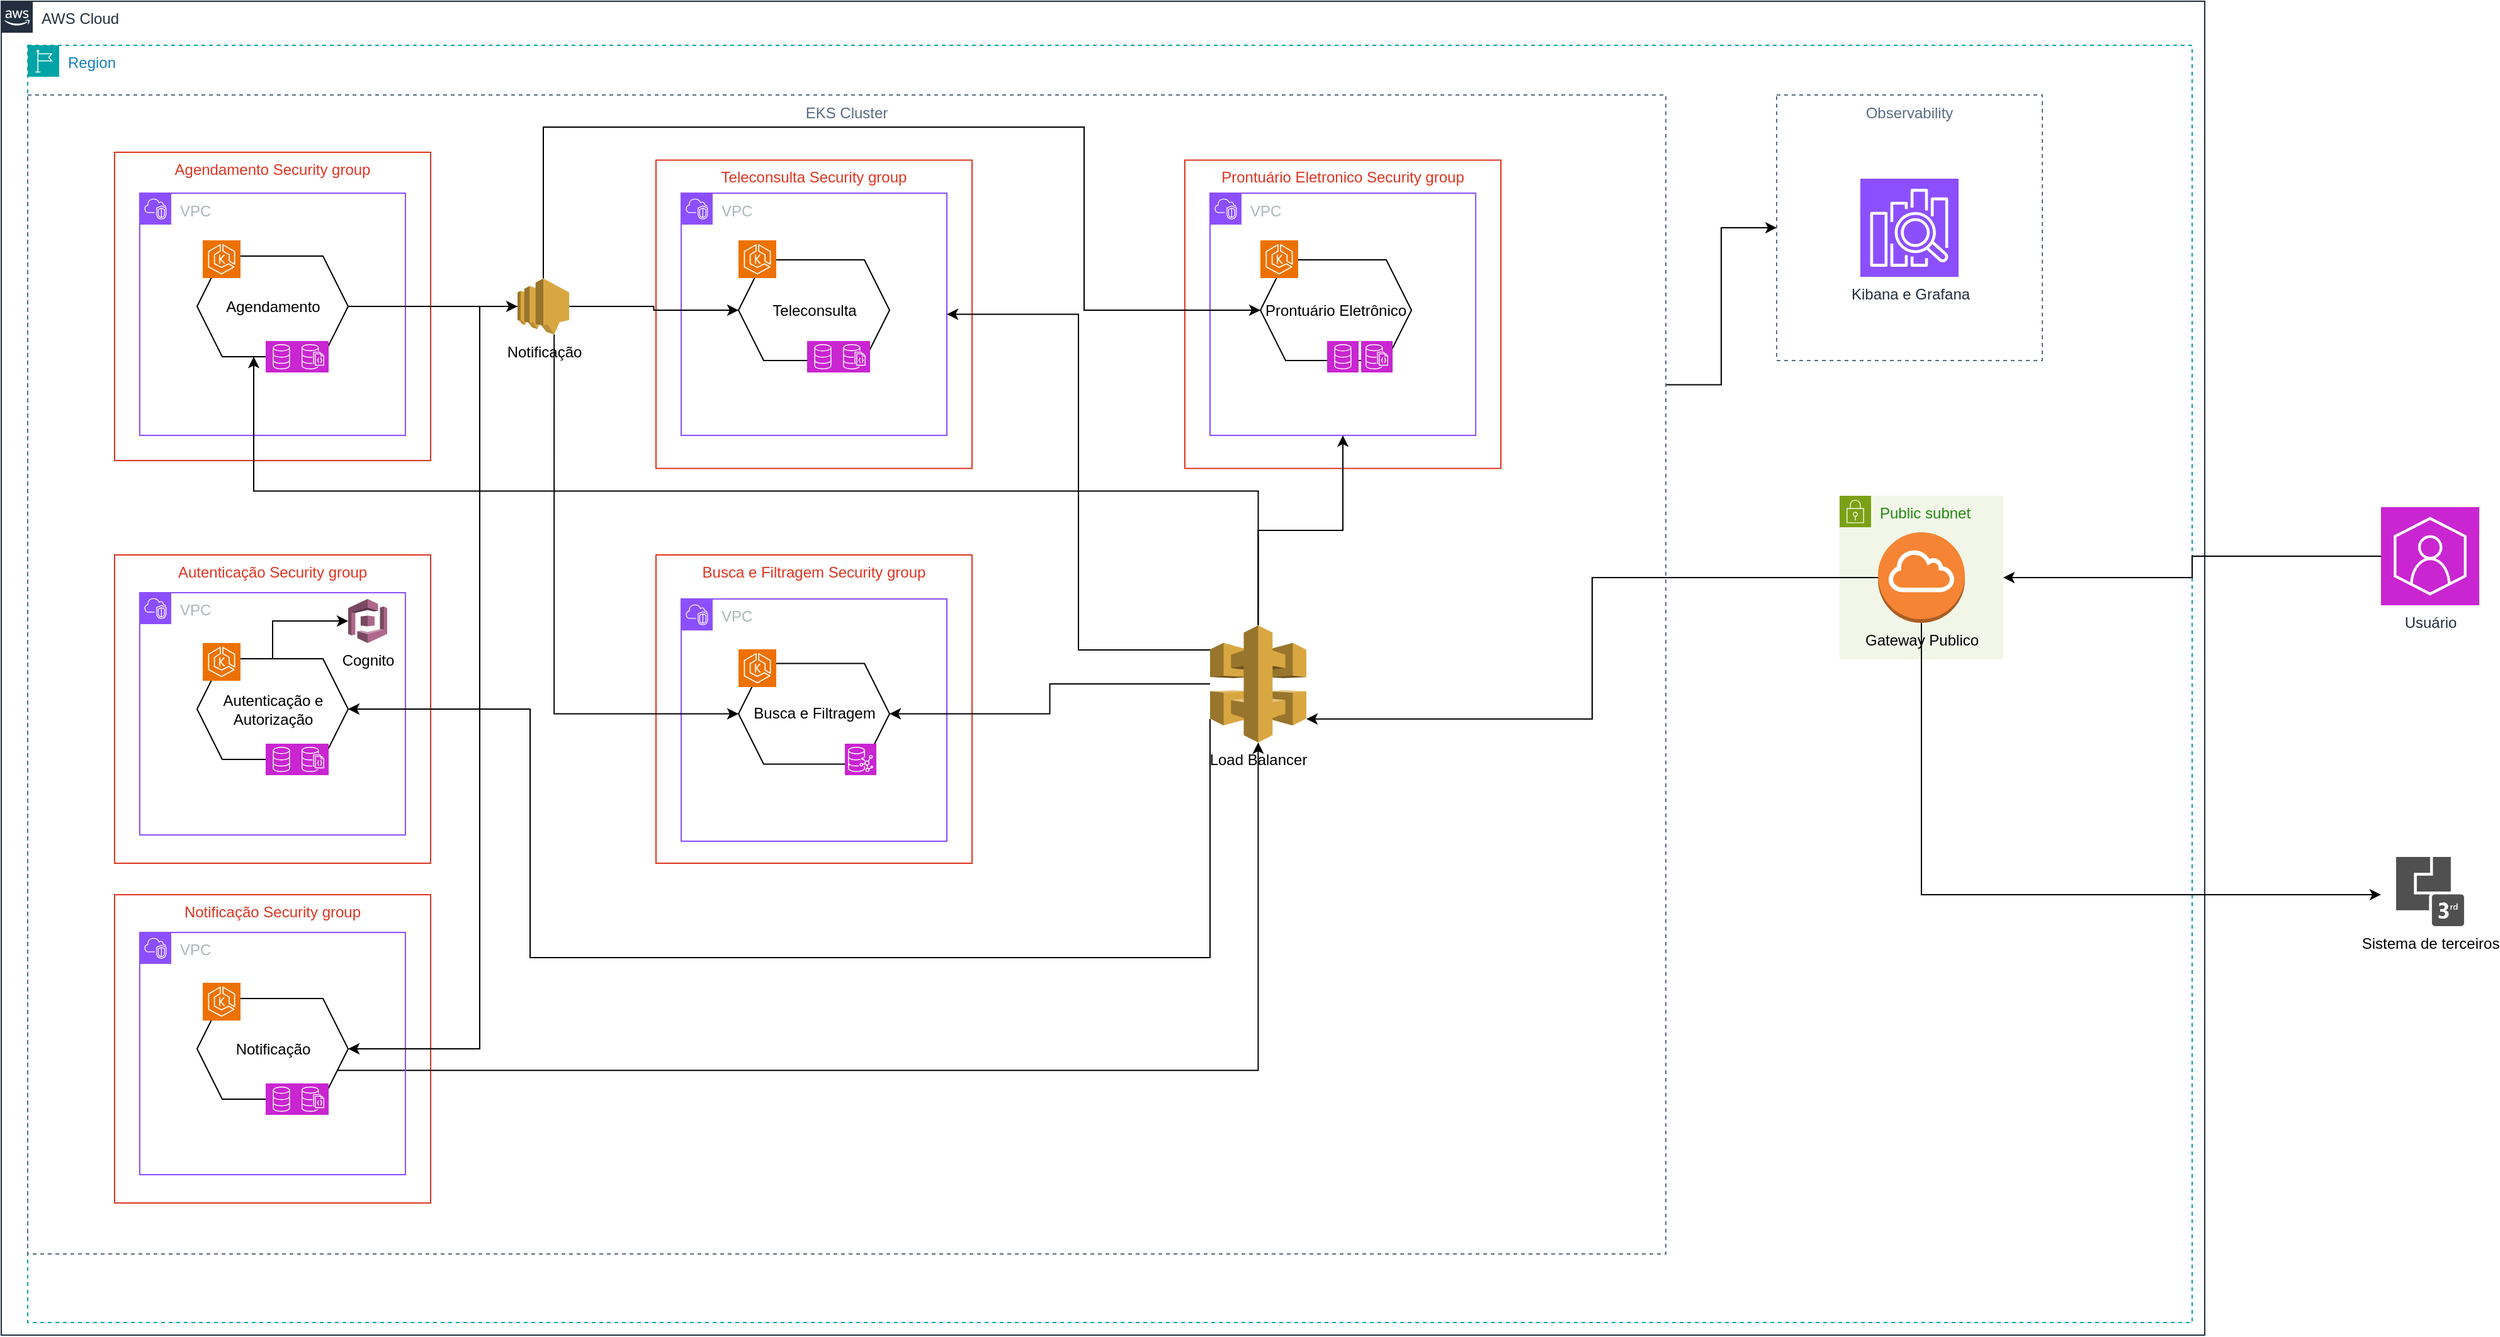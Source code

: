 <mxfile version="24.7.1" type="github">
  <diagram name="Página-1" id="dgDxY93Ykha_-oFBlckw">
    <mxGraphModel dx="1563" dy="1368" grid="1" gridSize="10" guides="1" tooltips="1" connect="1" arrows="1" fold="1" page="1" pageScale="1" pageWidth="827" pageHeight="1169" math="0" shadow="0">
      <root>
        <mxCell id="0" />
        <mxCell id="1" parent="0" />
        <mxCell id="aW0Yu7wro576LPoF7vZJ-10" value="AWS Cloud" style="points=[[0,0],[0.25,0],[0.5,0],[0.75,0],[1,0],[1,0.25],[1,0.5],[1,0.75],[1,1],[0.75,1],[0.5,1],[0.25,1],[0,1],[0,0.75],[0,0.5],[0,0.25]];outlineConnect=0;gradientColor=none;html=1;whiteSpace=wrap;fontSize=12;fontStyle=0;container=1;pointerEvents=0;collapsible=0;recursiveResize=0;shape=mxgraph.aws4.group;grIcon=mxgraph.aws4.group_aws_cloud_alt;strokeColor=#232F3E;fillColor=none;verticalAlign=top;align=left;spacingLeft=30;fontColor=#232F3E;dashed=0;" parent="1" vertex="1">
          <mxGeometry x="1220" y="160" width="1750" height="1060" as="geometry" />
        </mxCell>
        <mxCell id="aW0Yu7wro576LPoF7vZJ-11" value="Region" style="points=[[0,0],[0.25,0],[0.5,0],[0.75,0],[1,0],[1,0.25],[1,0.5],[1,0.75],[1,1],[0.75,1],[0.5,1],[0.25,1],[0,1],[0,0.75],[0,0.5],[0,0.25]];outlineConnect=0;gradientColor=none;html=1;whiteSpace=wrap;fontSize=12;fontStyle=0;container=1;pointerEvents=0;collapsible=0;recursiveResize=0;shape=mxgraph.aws4.group;grIcon=mxgraph.aws4.group_region;strokeColor=#00A4A6;fillColor=none;verticalAlign=top;align=left;spacingLeft=30;fontColor=#147EBA;dashed=1;" parent="aW0Yu7wro576LPoF7vZJ-10" vertex="1">
          <mxGeometry x="21" y="35" width="1719" height="1015" as="geometry" />
        </mxCell>
        <mxCell id="aW0Yu7wro576LPoF7vZJ-15" value="&lt;div&gt;Agendamento Security group&lt;/div&gt;" style="fillColor=none;strokeColor=#DD3522;verticalAlign=top;fontStyle=0;fontColor=#DD3522;whiteSpace=wrap;html=1;" parent="aW0Yu7wro576LPoF7vZJ-11" vertex="1">
          <mxGeometry x="69" y="85" width="251" height="245" as="geometry" />
        </mxCell>
        <mxCell id="aW0Yu7wro576LPoF7vZJ-74" style="edgeStyle=orthogonalEdgeStyle;rounded=0;orthogonalLoop=1;jettySize=auto;html=1;exitX=1;exitY=0.25;exitDx=0;exitDy=0;" parent="aW0Yu7wro576LPoF7vZJ-11" source="aW0Yu7wro576LPoF7vZJ-18" target="aW0Yu7wro576LPoF7vZJ-51" edge="1">
          <mxGeometry relative="1" as="geometry" />
        </mxCell>
        <mxCell id="aW0Yu7wro576LPoF7vZJ-18" value="EKS Cluster" style="fillColor=none;strokeColor=#5A6C86;dashed=1;verticalAlign=top;fontStyle=0;fontColor=#5A6C86;whiteSpace=wrap;html=1;" parent="aW0Yu7wro576LPoF7vZJ-11" vertex="1">
          <mxGeometry y="39.5" width="1301" height="921" as="geometry" />
        </mxCell>
        <mxCell id="aW0Yu7wro576LPoF7vZJ-53" value="VPC" style="points=[[0,0],[0.25,0],[0.5,0],[0.75,0],[1,0],[1,0.25],[1,0.5],[1,0.75],[1,1],[0.75,1],[0.5,1],[0.25,1],[0,1],[0,0.75],[0,0.5],[0,0.25]];outlineConnect=0;gradientColor=none;html=1;whiteSpace=wrap;fontSize=12;fontStyle=0;container=1;pointerEvents=0;collapsible=0;recursiveResize=0;shape=mxgraph.aws4.group;grIcon=mxgraph.aws4.group_vpc2;strokeColor=#8C4FFF;fillColor=none;verticalAlign=top;align=left;spacingLeft=30;fontColor=#AAB7B8;dashed=0;" parent="aW0Yu7wro576LPoF7vZJ-11" vertex="1">
          <mxGeometry x="89" y="117.5" width="211" height="192.5" as="geometry" />
        </mxCell>
        <mxCell id="aW0Yu7wro576LPoF7vZJ-33" value="&lt;div&gt;Prontuário Eletronico Security group&lt;/div&gt;" style="fillColor=none;strokeColor=#DD3522;verticalAlign=top;fontStyle=0;fontColor=#DD3522;whiteSpace=wrap;html=1;" parent="aW0Yu7wro576LPoF7vZJ-11" vertex="1">
          <mxGeometry x="919" y="91.25" width="251" height="245" as="geometry" />
        </mxCell>
        <mxCell id="aW0Yu7wro576LPoF7vZJ-67" style="edgeStyle=orthogonalEdgeStyle;rounded=0;orthogonalLoop=1;jettySize=auto;html=1;exitX=1;exitY=0.5;exitDx=0;exitDy=0;" parent="aW0Yu7wro576LPoF7vZJ-11" source="awlY_hI1gOcpouPYvgw0-3" target="aW0Yu7wro576LPoF7vZJ-66" edge="1">
          <mxGeometry relative="1" as="geometry" />
        </mxCell>
        <mxCell id="awlY_hI1gOcpouPYvgw0-3" value="Agendamento" style="shape=hexagon;perimeter=hexagonPerimeter2;whiteSpace=wrap;html=1;fixedSize=1;" parent="aW0Yu7wro576LPoF7vZJ-11" vertex="1">
          <mxGeometry x="134.5" y="167.5" width="120" height="80" as="geometry" />
        </mxCell>
        <mxCell id="aW0Yu7wro576LPoF7vZJ-16" value="" style="sketch=0;points=[[0,0,0],[0.25,0,0],[0.5,0,0],[0.75,0,0],[1,0,0],[0,1,0],[0.25,1,0],[0.5,1,0],[0.75,1,0],[1,1,0],[0,0.25,0],[0,0.5,0],[0,0.75,0],[1,0.25,0],[1,0.5,0],[1,0.75,0]];outlineConnect=0;fontColor=#232F3E;fillColor=#ED7100;strokeColor=#ffffff;dashed=0;verticalLabelPosition=bottom;verticalAlign=top;align=center;html=1;fontSize=12;fontStyle=0;aspect=fixed;shape=mxgraph.aws4.resourceIcon;resIcon=mxgraph.aws4.eks;" parent="aW0Yu7wro576LPoF7vZJ-11" vertex="1">
          <mxGeometry x="139" y="155" width="30" height="30" as="geometry" />
        </mxCell>
        <mxCell id="aW0Yu7wro576LPoF7vZJ-26" value="" style="sketch=0;points=[[0,0,0],[0.25,0,0],[0.5,0,0],[0.75,0,0],[1,0,0],[0,1,0],[0.25,1,0],[0.5,1,0],[0.75,1,0],[1,1,0],[0,0.25,0],[0,0.5,0],[0,0.75,0],[1,0.25,0],[1,0.5,0],[1,0.75,0]];outlineConnect=0;fontColor=#232F3E;fillColor=#C925D1;strokeColor=#ffffff;dashed=0;verticalLabelPosition=bottom;verticalAlign=top;align=center;html=1;fontSize=12;fontStyle=0;aspect=fixed;shape=mxgraph.aws4.resourceIcon;resIcon=mxgraph.aws4.documentdb_with_mongodb_compatibility;" parent="aW0Yu7wro576LPoF7vZJ-11" vertex="1">
          <mxGeometry x="214" y="235" width="25" height="25" as="geometry" />
        </mxCell>
        <mxCell id="aW0Yu7wro576LPoF7vZJ-24" value="" style="sketch=0;points=[[0,0,0],[0.25,0,0],[0.5,0,0],[0.75,0,0],[1,0,0],[0,1,0],[0.25,1,0],[0.5,1,0],[0.75,1,0],[1,1,0],[0,0.25,0],[0,0.5,0],[0,0.75,0],[1,0.25,0],[1,0.5,0],[1,0.75,0]];outlineConnect=0;fontColor=#232F3E;fillColor=#C925D1;strokeColor=#ffffff;dashed=0;verticalLabelPosition=bottom;verticalAlign=top;align=center;html=1;fontSize=12;fontStyle=0;aspect=fixed;shape=mxgraph.aws4.resourceIcon;resIcon=mxgraph.aws4.database;" parent="aW0Yu7wro576LPoF7vZJ-11" vertex="1">
          <mxGeometry x="189" y="235" width="25" height="25" as="geometry" />
        </mxCell>
        <mxCell id="aW0Yu7wro576LPoF7vZJ-28" value="&lt;div&gt;Teleconsulta Security group&lt;/div&gt;" style="fillColor=none;strokeColor=#DD3522;verticalAlign=top;fontStyle=0;fontColor=#DD3522;whiteSpace=wrap;html=1;" parent="aW0Yu7wro576LPoF7vZJ-11" vertex="1">
          <mxGeometry x="499" y="91.25" width="251" height="245" as="geometry" />
        </mxCell>
        <mxCell id="aW0Yu7wro576LPoF7vZJ-37" value="&lt;div&gt;Autenticação Security group&lt;/div&gt;" style="fillColor=none;strokeColor=#DD3522;verticalAlign=top;fontStyle=0;fontColor=#DD3522;whiteSpace=wrap;html=1;" parent="aW0Yu7wro576LPoF7vZJ-11" vertex="1">
          <mxGeometry x="69" y="405" width="251" height="245" as="geometry" />
        </mxCell>
        <mxCell id="aW0Yu7wro576LPoF7vZJ-2" value="Autenticação e Autorização" style="shape=hexagon;perimeter=hexagonPerimeter2;whiteSpace=wrap;html=1;fixedSize=1;" parent="aW0Yu7wro576LPoF7vZJ-11" vertex="1">
          <mxGeometry x="134.5" y="487.5" width="120" height="80" as="geometry" />
        </mxCell>
        <mxCell id="aW0Yu7wro576LPoF7vZJ-38" value="&lt;div&gt;Busca e Filtragem Security group&lt;/div&gt;" style="fillColor=none;strokeColor=#DD3522;verticalAlign=top;fontStyle=0;fontColor=#DD3522;whiteSpace=wrap;html=1;" parent="aW0Yu7wro576LPoF7vZJ-11" vertex="1">
          <mxGeometry x="499" y="405" width="251" height="245" as="geometry" />
        </mxCell>
        <mxCell id="aW0Yu7wro576LPoF7vZJ-3" value="Busca e Filtragem" style="shape=hexagon;perimeter=hexagonPerimeter2;whiteSpace=wrap;html=1;fixedSize=1;" parent="aW0Yu7wro576LPoF7vZJ-11" vertex="1">
          <mxGeometry x="564.5" y="491.25" width="120" height="80" as="geometry" />
        </mxCell>
        <mxCell id="aW0Yu7wro576LPoF7vZJ-39" value="" style="sketch=0;points=[[0,0,0],[0.25,0,0],[0.5,0,0],[0.75,0,0],[1,0,0],[0,1,0],[0.25,1,0],[0.5,1,0],[0.75,1,0],[1,1,0],[0,0.25,0],[0,0.5,0],[0,0.75,0],[1,0.25,0],[1,0.5,0],[1,0.75,0]];outlineConnect=0;fontColor=#232F3E;fillColor=#ED7100;strokeColor=#ffffff;dashed=0;verticalLabelPosition=bottom;verticalAlign=top;align=center;html=1;fontSize=12;fontStyle=0;aspect=fixed;shape=mxgraph.aws4.resourceIcon;resIcon=mxgraph.aws4.eks;" parent="aW0Yu7wro576LPoF7vZJ-11" vertex="1">
          <mxGeometry x="139" y="475" width="30" height="30" as="geometry" />
        </mxCell>
        <mxCell id="aW0Yu7wro576LPoF7vZJ-40" value="" style="sketch=0;points=[[0,0,0],[0.25,0,0],[0.5,0,0],[0.75,0,0],[1,0,0],[0,1,0],[0.25,1,0],[0.5,1,0],[0.75,1,0],[1,1,0],[0,0.25,0],[0,0.5,0],[0,0.75,0],[1,0.25,0],[1,0.5,0],[1,0.75,0]];outlineConnect=0;fontColor=#232F3E;fillColor=#C925D1;strokeColor=#ffffff;dashed=0;verticalLabelPosition=bottom;verticalAlign=top;align=center;html=1;fontSize=12;fontStyle=0;aspect=fixed;shape=mxgraph.aws4.resourceIcon;resIcon=mxgraph.aws4.database;" parent="aW0Yu7wro576LPoF7vZJ-11" vertex="1">
          <mxGeometry x="189" y="555" width="25" height="25" as="geometry" />
        </mxCell>
        <mxCell id="aW0Yu7wro576LPoF7vZJ-41" value="" style="sketch=0;points=[[0,0,0],[0.25,0,0],[0.5,0,0],[0.75,0,0],[1,0,0],[0,1,0],[0.25,1,0],[0.5,1,0],[0.75,1,0],[1,1,0],[0,0.25,0],[0,0.5,0],[0,0.75,0],[1,0.25,0],[1,0.5,0],[1,0.75,0]];outlineConnect=0;fontColor=#232F3E;fillColor=#C925D1;strokeColor=#ffffff;dashed=0;verticalLabelPosition=bottom;verticalAlign=top;align=center;html=1;fontSize=12;fontStyle=0;aspect=fixed;shape=mxgraph.aws4.resourceIcon;resIcon=mxgraph.aws4.documentdb_with_mongodb_compatibility;" parent="aW0Yu7wro576LPoF7vZJ-11" vertex="1">
          <mxGeometry x="214" y="555" width="25" height="25" as="geometry" />
        </mxCell>
        <mxCell id="aW0Yu7wro576LPoF7vZJ-46" value="&lt;div&gt;Notificação Security group&lt;/div&gt;" style="fillColor=none;strokeColor=#DD3522;verticalAlign=top;fontStyle=0;fontColor=#DD3522;whiteSpace=wrap;html=1;" parent="aW0Yu7wro576LPoF7vZJ-11" vertex="1">
          <mxGeometry x="69" y="675" width="251" height="245" as="geometry" />
        </mxCell>
        <mxCell id="aW0Yu7wro576LPoF7vZJ-86" style="edgeStyle=orthogonalEdgeStyle;rounded=0;orthogonalLoop=1;jettySize=auto;html=1;exitX=1;exitY=0.75;exitDx=0;exitDy=0;" parent="aW0Yu7wro576LPoF7vZJ-11" source="aW0Yu7wro576LPoF7vZJ-6" target="aW0Yu7wro576LPoF7vZJ-75" edge="1">
          <mxGeometry relative="1" as="geometry" />
        </mxCell>
        <mxCell id="aW0Yu7wro576LPoF7vZJ-6" value="Notificação" style="shape=hexagon;perimeter=hexagonPerimeter2;whiteSpace=wrap;html=1;fixedSize=1;" parent="aW0Yu7wro576LPoF7vZJ-11" vertex="1">
          <mxGeometry x="134.5" y="757.5" width="120" height="80" as="geometry" />
        </mxCell>
        <mxCell id="aW0Yu7wro576LPoF7vZJ-47" value="" style="sketch=0;points=[[0,0,0],[0.25,0,0],[0.5,0,0],[0.75,0,0],[1,0,0],[0,1,0],[0.25,1,0],[0.5,1,0],[0.75,1,0],[1,1,0],[0,0.25,0],[0,0.5,0],[0,0.75,0],[1,0.25,0],[1,0.5,0],[1,0.75,0]];outlineConnect=0;fontColor=#232F3E;fillColor=#ED7100;strokeColor=#ffffff;dashed=0;verticalLabelPosition=bottom;verticalAlign=top;align=center;html=1;fontSize=12;fontStyle=0;aspect=fixed;shape=mxgraph.aws4.resourceIcon;resIcon=mxgraph.aws4.eks;" parent="aW0Yu7wro576LPoF7vZJ-11" vertex="1">
          <mxGeometry x="139" y="745" width="30" height="30" as="geometry" />
        </mxCell>
        <mxCell id="aW0Yu7wro576LPoF7vZJ-48" value="" style="sketch=0;points=[[0,0,0],[0.25,0,0],[0.5,0,0],[0.75,0,0],[1,0,0],[0,1,0],[0.25,1,0],[0.5,1,0],[0.75,1,0],[1,1,0],[0,0.25,0],[0,0.5,0],[0,0.75,0],[1,0.25,0],[1,0.5,0],[1,0.75,0]];outlineConnect=0;fontColor=#232F3E;fillColor=#C925D1;strokeColor=#ffffff;dashed=0;verticalLabelPosition=bottom;verticalAlign=top;align=center;html=1;fontSize=12;fontStyle=0;aspect=fixed;shape=mxgraph.aws4.resourceIcon;resIcon=mxgraph.aws4.database;" parent="aW0Yu7wro576LPoF7vZJ-11" vertex="1">
          <mxGeometry x="189" y="825" width="25" height="25" as="geometry" />
        </mxCell>
        <mxCell id="aW0Yu7wro576LPoF7vZJ-49" value="" style="sketch=0;points=[[0,0,0],[0.25,0,0],[0.5,0,0],[0.75,0,0],[1,0,0],[0,1,0],[0.25,1,0],[0.5,1,0],[0.75,1,0],[1,1,0],[0,0.25,0],[0,0.5,0],[0,0.75,0],[1,0.25,0],[1,0.5,0],[1,0.75,0]];outlineConnect=0;fontColor=#232F3E;fillColor=#C925D1;strokeColor=#ffffff;dashed=0;verticalLabelPosition=bottom;verticalAlign=top;align=center;html=1;fontSize=12;fontStyle=0;aspect=fixed;shape=mxgraph.aws4.resourceIcon;resIcon=mxgraph.aws4.documentdb_with_mongodb_compatibility;" parent="aW0Yu7wro576LPoF7vZJ-11" vertex="1">
          <mxGeometry x="214" y="825" width="25" height="25" as="geometry" />
        </mxCell>
        <mxCell id="aW0Yu7wro576LPoF7vZJ-51" value="Observability" style="fillColor=none;strokeColor=#5A6C86;dashed=1;verticalAlign=top;fontStyle=0;fontColor=#5A6C86;whiteSpace=wrap;html=1;" parent="aW0Yu7wro576LPoF7vZJ-11" vertex="1">
          <mxGeometry x="1389" y="39.5" width="211" height="211" as="geometry" />
        </mxCell>
        <mxCell id="aW0Yu7wro576LPoF7vZJ-52" value="Kibana e Grafana" style="sketch=0;points=[[0,0,0],[0.25,0,0],[0.5,0,0],[0.75,0,0],[1,0,0],[0,1,0],[0.25,1,0],[0.5,1,0],[0.75,1,0],[1,1,0],[0,0.25,0],[0,0.5,0],[0,0.75,0],[1,0.25,0],[1,0.5,0],[1,0.75,0]];outlineConnect=0;fontColor=#232F3E;fillColor=#8C4FFF;strokeColor=#ffffff;dashed=0;verticalLabelPosition=bottom;verticalAlign=top;align=center;html=1;fontSize=12;fontStyle=0;aspect=fixed;shape=mxgraph.aws4.resourceIcon;resIcon=mxgraph.aws4.elasticsearch_service;" parent="aW0Yu7wro576LPoF7vZJ-11" vertex="1">
          <mxGeometry x="1455.5" y="106" width="78" height="78" as="geometry" />
        </mxCell>
        <mxCell id="aW0Yu7wro576LPoF7vZJ-54" value="VPC" style="points=[[0,0],[0.25,0],[0.5,0],[0.75,0],[1,0],[1,0.25],[1,0.5],[1,0.75],[1,1],[0.75,1],[0.5,1],[0.25,1],[0,1],[0,0.75],[0,0.5],[0,0.25]];outlineConnect=0;gradientColor=none;html=1;whiteSpace=wrap;fontSize=12;fontStyle=0;container=1;pointerEvents=0;collapsible=0;recursiveResize=0;shape=mxgraph.aws4.group;grIcon=mxgraph.aws4.group_vpc2;strokeColor=#8C4FFF;fillColor=none;verticalAlign=top;align=left;spacingLeft=30;fontColor=#AAB7B8;dashed=0;" parent="aW0Yu7wro576LPoF7vZJ-11" vertex="1">
          <mxGeometry x="519" y="117.5" width="211" height="192.5" as="geometry" />
        </mxCell>
        <mxCell id="awlY_hI1gOcpouPYvgw0-4" value="Teleconsulta" style="shape=hexagon;perimeter=hexagonPerimeter2;whiteSpace=wrap;html=1;fixedSize=1;" parent="aW0Yu7wro576LPoF7vZJ-54" vertex="1">
          <mxGeometry x="45.5" y="53" width="120" height="80" as="geometry" />
        </mxCell>
        <mxCell id="aW0Yu7wro576LPoF7vZJ-31" value="" style="sketch=0;points=[[0,0,0],[0.25,0,0],[0.5,0,0],[0.75,0,0],[1,0,0],[0,1,0],[0.25,1,0],[0.5,1,0],[0.75,1,0],[1,1,0],[0,0.25,0],[0,0.5,0],[0,0.75,0],[1,0.25,0],[1,0.5,0],[1,0.75,0]];outlineConnect=0;fontColor=#232F3E;fillColor=#C925D1;strokeColor=#ffffff;dashed=0;verticalLabelPosition=bottom;verticalAlign=top;align=center;html=1;fontSize=12;fontStyle=0;aspect=fixed;shape=mxgraph.aws4.resourceIcon;resIcon=mxgraph.aws4.database;" parent="aW0Yu7wro576LPoF7vZJ-54" vertex="1">
          <mxGeometry x="100" y="117.5" width="25" height="25" as="geometry" />
        </mxCell>
        <mxCell id="aW0Yu7wro576LPoF7vZJ-32" value="" style="sketch=0;points=[[0,0,0],[0.25,0,0],[0.5,0,0],[0.75,0,0],[1,0,0],[0,1,0],[0.25,1,0],[0.5,1,0],[0.75,1,0],[1,1,0],[0,0.25,0],[0,0.5,0],[0,0.75,0],[1,0.25,0],[1,0.5,0],[1,0.75,0]];outlineConnect=0;fontColor=#232F3E;fillColor=#C925D1;strokeColor=#ffffff;dashed=0;verticalLabelPosition=bottom;verticalAlign=top;align=center;html=1;fontSize=12;fontStyle=0;aspect=fixed;shape=mxgraph.aws4.resourceIcon;resIcon=mxgraph.aws4.documentdb_with_mongodb_compatibility;" parent="aW0Yu7wro576LPoF7vZJ-54" vertex="1">
          <mxGeometry x="125" y="117.5" width="25" height="25" as="geometry" />
        </mxCell>
        <mxCell id="aW0Yu7wro576LPoF7vZJ-29" value="" style="sketch=0;points=[[0,0,0],[0.25,0,0],[0.5,0,0],[0.75,0,0],[1,0,0],[0,1,0],[0.25,1,0],[0.5,1,0],[0.75,1,0],[1,1,0],[0,0.25,0],[0,0.5,0],[0,0.75,0],[1,0.25,0],[1,0.5,0],[1,0.75,0]];outlineConnect=0;fontColor=#232F3E;fillColor=#ED7100;strokeColor=#ffffff;dashed=0;verticalLabelPosition=bottom;verticalAlign=top;align=center;html=1;fontSize=12;fontStyle=0;aspect=fixed;shape=mxgraph.aws4.resourceIcon;resIcon=mxgraph.aws4.eks;" parent="aW0Yu7wro576LPoF7vZJ-54" vertex="1">
          <mxGeometry x="45.5" y="37.5" width="30" height="30" as="geometry" />
        </mxCell>
        <mxCell id="aW0Yu7wro576LPoF7vZJ-55" value="VPC" style="points=[[0,0],[0.25,0],[0.5,0],[0.75,0],[1,0],[1,0.25],[1,0.5],[1,0.75],[1,1],[0.75,1],[0.5,1],[0.25,1],[0,1],[0,0.75],[0,0.5],[0,0.25]];outlineConnect=0;gradientColor=none;html=1;whiteSpace=wrap;fontSize=12;fontStyle=0;container=1;pointerEvents=0;collapsible=0;recursiveResize=0;shape=mxgraph.aws4.group;grIcon=mxgraph.aws4.group_vpc2;strokeColor=#8C4FFF;fillColor=none;verticalAlign=top;align=left;spacingLeft=30;fontColor=#AAB7B8;dashed=0;" parent="aW0Yu7wro576LPoF7vZJ-11" vertex="1">
          <mxGeometry x="939" y="117.5" width="211" height="192.5" as="geometry" />
        </mxCell>
        <mxCell id="awlY_hI1gOcpouPYvgw0-5" value="Prontuário Eletrônico" style="shape=hexagon;perimeter=hexagonPerimeter2;whiteSpace=wrap;html=1;fixedSize=1;" parent="aW0Yu7wro576LPoF7vZJ-55" vertex="1">
          <mxGeometry x="40" y="53" width="120" height="80" as="geometry" />
        </mxCell>
        <mxCell id="aW0Yu7wro576LPoF7vZJ-34" value="" style="sketch=0;points=[[0,0,0],[0.25,0,0],[0.5,0,0],[0.75,0,0],[1,0,0],[0,1,0],[0.25,1,0],[0.5,1,0],[0.75,1,0],[1,1,0],[0,0.25,0],[0,0.5,0],[0,0.75,0],[1,0.25,0],[1,0.5,0],[1,0.75,0]];outlineConnect=0;fontColor=#232F3E;fillColor=#ED7100;strokeColor=#ffffff;dashed=0;verticalLabelPosition=bottom;verticalAlign=top;align=center;html=1;fontSize=12;fontStyle=0;aspect=fixed;shape=mxgraph.aws4.resourceIcon;resIcon=mxgraph.aws4.eks;" parent="aW0Yu7wro576LPoF7vZJ-55" vertex="1">
          <mxGeometry x="40" y="37.5" width="30" height="30" as="geometry" />
        </mxCell>
        <mxCell id="aW0Yu7wro576LPoF7vZJ-56" value="VPC" style="points=[[0,0],[0.25,0],[0.5,0],[0.75,0],[1,0],[1,0.25],[1,0.5],[1,0.75],[1,1],[0.75,1],[0.5,1],[0.25,1],[0,1],[0,0.75],[0,0.5],[0,0.25]];outlineConnect=0;gradientColor=none;html=1;whiteSpace=wrap;fontSize=12;fontStyle=0;container=1;pointerEvents=0;collapsible=0;recursiveResize=0;shape=mxgraph.aws4.group;grIcon=mxgraph.aws4.group_vpc2;strokeColor=#8C4FFF;fillColor=none;verticalAlign=top;align=left;spacingLeft=30;fontColor=#AAB7B8;dashed=0;" parent="aW0Yu7wro576LPoF7vZJ-11" vertex="1">
          <mxGeometry x="89" y="435" width="211" height="192.5" as="geometry" />
        </mxCell>
        <mxCell id="aW0Yu7wro576LPoF7vZJ-57" value="VPC" style="points=[[0,0],[0.25,0],[0.5,0],[0.75,0],[1,0],[1,0.25],[1,0.5],[1,0.75],[1,1],[0.75,1],[0.5,1],[0.25,1],[0,1],[0,0.75],[0,0.5],[0,0.25]];outlineConnect=0;gradientColor=none;html=1;whiteSpace=wrap;fontSize=12;fontStyle=0;container=1;pointerEvents=0;collapsible=0;recursiveResize=0;shape=mxgraph.aws4.group;grIcon=mxgraph.aws4.group_vpc2;strokeColor=#8C4FFF;fillColor=none;verticalAlign=top;align=left;spacingLeft=30;fontColor=#AAB7B8;dashed=0;" parent="aW0Yu7wro576LPoF7vZJ-11" vertex="1">
          <mxGeometry x="519" y="440" width="211" height="192.5" as="geometry" />
        </mxCell>
        <mxCell id="aW0Yu7wro576LPoF7vZJ-43" value="" style="sketch=0;points=[[0,0,0],[0.25,0,0],[0.5,0,0],[0.75,0,0],[1,0,0],[0,1,0],[0.25,1,0],[0.5,1,0],[0.75,1,0],[1,1,0],[0,0.25,0],[0,0.5,0],[0,0.75,0],[1,0.25,0],[1,0.5,0],[1,0.75,0]];outlineConnect=0;fontColor=#232F3E;fillColor=#ED7100;strokeColor=#ffffff;dashed=0;verticalLabelPosition=bottom;verticalAlign=top;align=center;html=1;fontSize=12;fontStyle=0;aspect=fixed;shape=mxgraph.aws4.resourceIcon;resIcon=mxgraph.aws4.eks;" parent="aW0Yu7wro576LPoF7vZJ-57" vertex="1">
          <mxGeometry x="45.5" y="40" width="30" height="30" as="geometry" />
        </mxCell>
        <mxCell id="aW0Yu7wro576LPoF7vZJ-50" value="" style="sketch=0;points=[[0,0,0],[0.25,0,0],[0.5,0,0],[0.75,0,0],[1,0,0],[0,1,0],[0.25,1,0],[0.5,1,0],[0.75,1,0],[1,1,0],[0,0.25,0],[0,0.5,0],[0,0.75,0],[1,0.25,0],[1,0.5,0],[1,0.75,0]];outlineConnect=0;fontColor=#232F3E;fillColor=#C925D1;strokeColor=#ffffff;dashed=0;verticalLabelPosition=bottom;verticalAlign=top;align=center;html=1;fontSize=12;fontStyle=0;aspect=fixed;shape=mxgraph.aws4.resourceIcon;resIcon=mxgraph.aws4.neptune;" parent="aW0Yu7wro576LPoF7vZJ-57" vertex="1">
          <mxGeometry x="130" y="115" width="25" height="25" as="geometry" />
        </mxCell>
        <mxCell id="aW0Yu7wro576LPoF7vZJ-58" value="VPC" style="points=[[0,0],[0.25,0],[0.5,0],[0.75,0],[1,0],[1,0.25],[1,0.5],[1,0.75],[1,1],[0.75,1],[0.5,1],[0.25,1],[0,1],[0,0.75],[0,0.5],[0,0.25]];outlineConnect=0;gradientColor=none;html=1;whiteSpace=wrap;fontSize=12;fontStyle=0;container=1;pointerEvents=0;collapsible=0;recursiveResize=0;shape=mxgraph.aws4.group;grIcon=mxgraph.aws4.group_vpc2;strokeColor=#8C4FFF;fillColor=none;verticalAlign=top;align=left;spacingLeft=30;fontColor=#AAB7B8;dashed=0;" parent="aW0Yu7wro576LPoF7vZJ-11" vertex="1">
          <mxGeometry x="89" y="705" width="211" height="192.5" as="geometry" />
        </mxCell>
        <mxCell id="aW0Yu7wro576LPoF7vZJ-60" value="Cognito" style="outlineConnect=0;dashed=0;verticalLabelPosition=bottom;verticalAlign=top;align=center;html=1;shape=mxgraph.aws3.cognito;fillColor=#AD688B;gradientColor=none;" parent="aW0Yu7wro576LPoF7vZJ-11" vertex="1">
          <mxGeometry x="254.5" y="440" width="31" height="35" as="geometry" />
        </mxCell>
        <mxCell id="aW0Yu7wro576LPoF7vZJ-63" style="edgeStyle=orthogonalEdgeStyle;rounded=0;orthogonalLoop=1;jettySize=auto;html=1;exitX=0.5;exitY=0;exitDx=0;exitDy=0;entryX=0;entryY=0.5;entryDx=0;entryDy=0;entryPerimeter=0;" parent="aW0Yu7wro576LPoF7vZJ-11" source="aW0Yu7wro576LPoF7vZJ-2" target="aW0Yu7wro576LPoF7vZJ-60" edge="1">
          <mxGeometry relative="1" as="geometry" />
        </mxCell>
        <mxCell id="aW0Yu7wro576LPoF7vZJ-36" value="" style="sketch=0;points=[[0,0,0],[0.25,0,0],[0.5,0,0],[0.75,0,0],[1,0,0],[0,1,0],[0.25,1,0],[0.5,1,0],[0.75,1,0],[1,1,0],[0,0.25,0],[0,0.5,0],[0,0.75,0],[1,0.25,0],[1,0.5,0],[1,0.75,0]];outlineConnect=0;fontColor=#232F3E;fillColor=#C925D1;strokeColor=#ffffff;dashed=0;verticalLabelPosition=bottom;verticalAlign=top;align=center;html=1;fontSize=12;fontStyle=0;aspect=fixed;shape=mxgraph.aws4.resourceIcon;resIcon=mxgraph.aws4.documentdb_with_mongodb_compatibility;" parent="aW0Yu7wro576LPoF7vZJ-11" vertex="1">
          <mxGeometry x="1059" y="235" width="25" height="25" as="geometry" />
        </mxCell>
        <mxCell id="aW0Yu7wro576LPoF7vZJ-35" value="" style="sketch=0;points=[[0,0,0],[0.25,0,0],[0.5,0,0],[0.75,0,0],[1,0,0],[0,1,0],[0.25,1,0],[0.5,1,0],[0.75,1,0],[1,1,0],[0,0.25,0],[0,0.5,0],[0,0.75,0],[1,0.25,0],[1,0.5,0],[1,0.75,0]];outlineConnect=0;fontColor=#232F3E;fillColor=#C925D1;strokeColor=#ffffff;dashed=0;verticalLabelPosition=bottom;verticalAlign=top;align=center;html=1;fontSize=12;fontStyle=0;aspect=fixed;shape=mxgraph.aws4.resourceIcon;resIcon=mxgraph.aws4.database;" parent="aW0Yu7wro576LPoF7vZJ-11" vertex="1">
          <mxGeometry x="1032" y="235" width="25" height="25" as="geometry" />
        </mxCell>
        <mxCell id="aW0Yu7wro576LPoF7vZJ-68" style="edgeStyle=orthogonalEdgeStyle;rounded=0;orthogonalLoop=1;jettySize=auto;html=1;exitX=1;exitY=0.5;exitDx=0;exitDy=0;exitPerimeter=0;entryX=0;entryY=0.5;entryDx=0;entryDy=0;" parent="aW0Yu7wro576LPoF7vZJ-11" source="aW0Yu7wro576LPoF7vZJ-66" target="awlY_hI1gOcpouPYvgw0-4" edge="1">
          <mxGeometry relative="1" as="geometry" />
        </mxCell>
        <mxCell id="aW0Yu7wro576LPoF7vZJ-69" style="edgeStyle=orthogonalEdgeStyle;rounded=0;orthogonalLoop=1;jettySize=auto;html=1;exitX=0.71;exitY=1;exitDx=0;exitDy=0;exitPerimeter=0;entryX=0;entryY=0.5;entryDx=0;entryDy=0;" parent="aW0Yu7wro576LPoF7vZJ-11" source="aW0Yu7wro576LPoF7vZJ-66" target="aW0Yu7wro576LPoF7vZJ-3" edge="1">
          <mxGeometry relative="1" as="geometry" />
        </mxCell>
        <mxCell id="aW0Yu7wro576LPoF7vZJ-70" style="edgeStyle=orthogonalEdgeStyle;rounded=0;orthogonalLoop=1;jettySize=auto;html=1;exitX=0.5;exitY=0;exitDx=0;exitDy=0;exitPerimeter=0;entryX=0;entryY=0.5;entryDx=0;entryDy=0;" parent="aW0Yu7wro576LPoF7vZJ-11" source="aW0Yu7wro576LPoF7vZJ-66" target="awlY_hI1gOcpouPYvgw0-5" edge="1">
          <mxGeometry relative="1" as="geometry">
            <Array as="points">
              <mxPoint x="410" y="65" />
              <mxPoint x="839" y="65" />
              <mxPoint x="839" y="211" />
            </Array>
          </mxGeometry>
        </mxCell>
        <mxCell id="aW0Yu7wro576LPoF7vZJ-81" style="edgeStyle=orthogonalEdgeStyle;rounded=0;orthogonalLoop=1;jettySize=auto;html=1;entryX=1;entryY=0.5;entryDx=0;entryDy=0;" parent="aW0Yu7wro576LPoF7vZJ-11" source="aW0Yu7wro576LPoF7vZJ-66" target="aW0Yu7wro576LPoF7vZJ-6" edge="1">
          <mxGeometry relative="1" as="geometry">
            <Array as="points">
              <mxPoint x="359" y="208" />
              <mxPoint x="359" y="798" />
            </Array>
          </mxGeometry>
        </mxCell>
        <mxCell id="aW0Yu7wro576LPoF7vZJ-66" value="Notificação" style="outlineConnect=0;dashed=0;verticalLabelPosition=bottom;verticalAlign=top;align=center;html=1;shape=mxgraph.aws3.sns;fillColor=#D9A741;gradientColor=none;" parent="aW0Yu7wro576LPoF7vZJ-11" vertex="1">
          <mxGeometry x="389" y="185.25" width="41" height="44.5" as="geometry" />
        </mxCell>
        <mxCell id="aW0Yu7wro576LPoF7vZJ-72" value="Public subnet" style="points=[[0,0],[0.25,0],[0.5,0],[0.75,0],[1,0],[1,0.25],[1,0.5],[1,0.75],[1,1],[0.75,1],[0.5,1],[0.25,1],[0,1],[0,0.75],[0,0.5],[0,0.25]];outlineConnect=0;gradientColor=none;html=1;whiteSpace=wrap;fontSize=12;fontStyle=0;container=1;pointerEvents=0;collapsible=0;recursiveResize=0;shape=mxgraph.aws4.group;grIcon=mxgraph.aws4.group_security_group;grStroke=0;strokeColor=#7AA116;fillColor=#F2F6E8;verticalAlign=top;align=left;spacingLeft=30;fontColor=#248814;dashed=0;" parent="aW0Yu7wro576LPoF7vZJ-11" vertex="1">
          <mxGeometry x="1439" y="358" width="130" height="130" as="geometry" />
        </mxCell>
        <mxCell id="aW0Yu7wro576LPoF7vZJ-71" value="Gateway Publico" style="outlineConnect=0;dashed=0;verticalLabelPosition=bottom;verticalAlign=top;align=center;html=1;shape=mxgraph.aws3.internet_gateway;fillColor=#F58534;gradientColor=none;" parent="aW0Yu7wro576LPoF7vZJ-72" vertex="1">
          <mxGeometry x="30.5" y="29" width="69" height="72" as="geometry" />
        </mxCell>
        <mxCell id="aW0Yu7wro576LPoF7vZJ-73" style="edgeStyle=orthogonalEdgeStyle;rounded=0;orthogonalLoop=1;jettySize=auto;html=1;entryX=1;entryY=0.8;entryDx=0;entryDy=0;entryPerimeter=0;" parent="aW0Yu7wro576LPoF7vZJ-11" source="aW0Yu7wro576LPoF7vZJ-71" target="aW0Yu7wro576LPoF7vZJ-75" edge="1">
          <mxGeometry relative="1" as="geometry" />
        </mxCell>
        <mxCell id="aW0Yu7wro576LPoF7vZJ-76" style="edgeStyle=orthogonalEdgeStyle;rounded=0;orthogonalLoop=1;jettySize=auto;html=1;entryX=0.5;entryY=1;entryDx=0;entryDy=0;" parent="aW0Yu7wro576LPoF7vZJ-11" source="aW0Yu7wro576LPoF7vZJ-75" target="aW0Yu7wro576LPoF7vZJ-55" edge="1">
          <mxGeometry relative="1" as="geometry" />
        </mxCell>
        <mxCell id="aW0Yu7wro576LPoF7vZJ-77" style="edgeStyle=orthogonalEdgeStyle;rounded=0;orthogonalLoop=1;jettySize=auto;html=1;exitX=0;exitY=0.21;exitDx=0;exitDy=0;exitPerimeter=0;entryX=1;entryY=0.5;entryDx=0;entryDy=0;" parent="aW0Yu7wro576LPoF7vZJ-11" source="aW0Yu7wro576LPoF7vZJ-75" target="aW0Yu7wro576LPoF7vZJ-54" edge="1">
          <mxGeometry relative="1" as="geometry" />
        </mxCell>
        <mxCell id="aW0Yu7wro576LPoF7vZJ-78" style="edgeStyle=orthogonalEdgeStyle;rounded=0;orthogonalLoop=1;jettySize=auto;html=1;entryX=1;entryY=0.5;entryDx=0;entryDy=0;" parent="aW0Yu7wro576LPoF7vZJ-11" source="aW0Yu7wro576LPoF7vZJ-75" target="aW0Yu7wro576LPoF7vZJ-3" edge="1">
          <mxGeometry relative="1" as="geometry" />
        </mxCell>
        <mxCell id="aW0Yu7wro576LPoF7vZJ-79" style="edgeStyle=orthogonalEdgeStyle;rounded=0;orthogonalLoop=1;jettySize=auto;html=1;exitX=0;exitY=0.8;exitDx=0;exitDy=0;exitPerimeter=0;entryX=1;entryY=0.5;entryDx=0;entryDy=0;" parent="aW0Yu7wro576LPoF7vZJ-11" source="aW0Yu7wro576LPoF7vZJ-75" target="aW0Yu7wro576LPoF7vZJ-2" edge="1">
          <mxGeometry relative="1" as="geometry">
            <Array as="points">
              <mxPoint x="939" y="725" />
              <mxPoint x="399" y="725" />
              <mxPoint x="399" y="528" />
            </Array>
          </mxGeometry>
        </mxCell>
        <mxCell id="aW0Yu7wro576LPoF7vZJ-80" style="edgeStyle=orthogonalEdgeStyle;rounded=0;orthogonalLoop=1;jettySize=auto;html=1;exitX=0.5;exitY=0;exitDx=0;exitDy=0;exitPerimeter=0;entryX=0.375;entryY=1;entryDx=0;entryDy=0;" parent="aW0Yu7wro576LPoF7vZJ-11" source="aW0Yu7wro576LPoF7vZJ-75" target="awlY_hI1gOcpouPYvgw0-3" edge="1">
          <mxGeometry relative="1" as="geometry" />
        </mxCell>
        <mxCell id="aW0Yu7wro576LPoF7vZJ-75" value="Load Balancer" style="outlineConnect=0;dashed=0;verticalLabelPosition=bottom;verticalAlign=top;align=center;html=1;shape=mxgraph.aws3.api_gateway;fillColor=#D9A741;gradientColor=none;" parent="aW0Yu7wro576LPoF7vZJ-11" vertex="1">
          <mxGeometry x="939" y="461" width="76.5" height="93" as="geometry" />
        </mxCell>
        <mxCell id="aW0Yu7wro576LPoF7vZJ-83" style="edgeStyle=orthogonalEdgeStyle;rounded=0;orthogonalLoop=1;jettySize=auto;html=1;" parent="1" source="aW0Yu7wro576LPoF7vZJ-82" target="aW0Yu7wro576LPoF7vZJ-72" edge="1">
          <mxGeometry relative="1" as="geometry" />
        </mxCell>
        <mxCell id="aW0Yu7wro576LPoF7vZJ-82" value="&lt;div&gt;Usuário&lt;/div&gt;&lt;div&gt;&lt;br&gt;&lt;/div&gt;" style="sketch=0;points=[[0,0,0],[0.25,0,0],[0.5,0,0],[0.75,0,0],[1,0,0],[0,1,0],[0.25,1,0],[0.5,1,0],[0.75,1,0],[1,1,0],[0,0.25,0],[0,0.5,0],[0,0.75,0],[1,0.25,0],[1,0.5,0],[1,0.75,0]];outlineConnect=0;fontColor=#232F3E;fillColor=#C925D1;strokeColor=#ffffff;dashed=0;verticalLabelPosition=bottom;verticalAlign=top;align=center;html=1;fontSize=12;fontStyle=0;aspect=fixed;shape=mxgraph.aws4.resourceIcon;resIcon=mxgraph.aws4.customer_enablement;" parent="1" vertex="1">
          <mxGeometry x="3110" y="562" width="78" height="78" as="geometry" />
        </mxCell>
        <mxCell id="aW0Yu7wro576LPoF7vZJ-84" value="Sistema de terceiros" style="sketch=0;pointerEvents=1;shadow=0;dashed=0;html=1;strokeColor=none;fillColor=#505050;labelPosition=center;verticalLabelPosition=bottom;verticalAlign=top;outlineConnect=0;align=center;shape=mxgraph.office.communications.3rd_party_integration;" parent="1" vertex="1">
          <mxGeometry x="3122" y="840" width="54" height="55" as="geometry" />
        </mxCell>
        <mxCell id="aW0Yu7wro576LPoF7vZJ-85" style="edgeStyle=orthogonalEdgeStyle;rounded=0;orthogonalLoop=1;jettySize=auto;html=1;entryX=-0.222;entryY=0.545;entryDx=0;entryDy=0;entryPerimeter=0;" parent="1" source="aW0Yu7wro576LPoF7vZJ-71" target="aW0Yu7wro576LPoF7vZJ-84" edge="1">
          <mxGeometry relative="1" as="geometry">
            <Array as="points">
              <mxPoint x="2745" y="870" />
            </Array>
          </mxGeometry>
        </mxCell>
      </root>
    </mxGraphModel>
  </diagram>
</mxfile>
